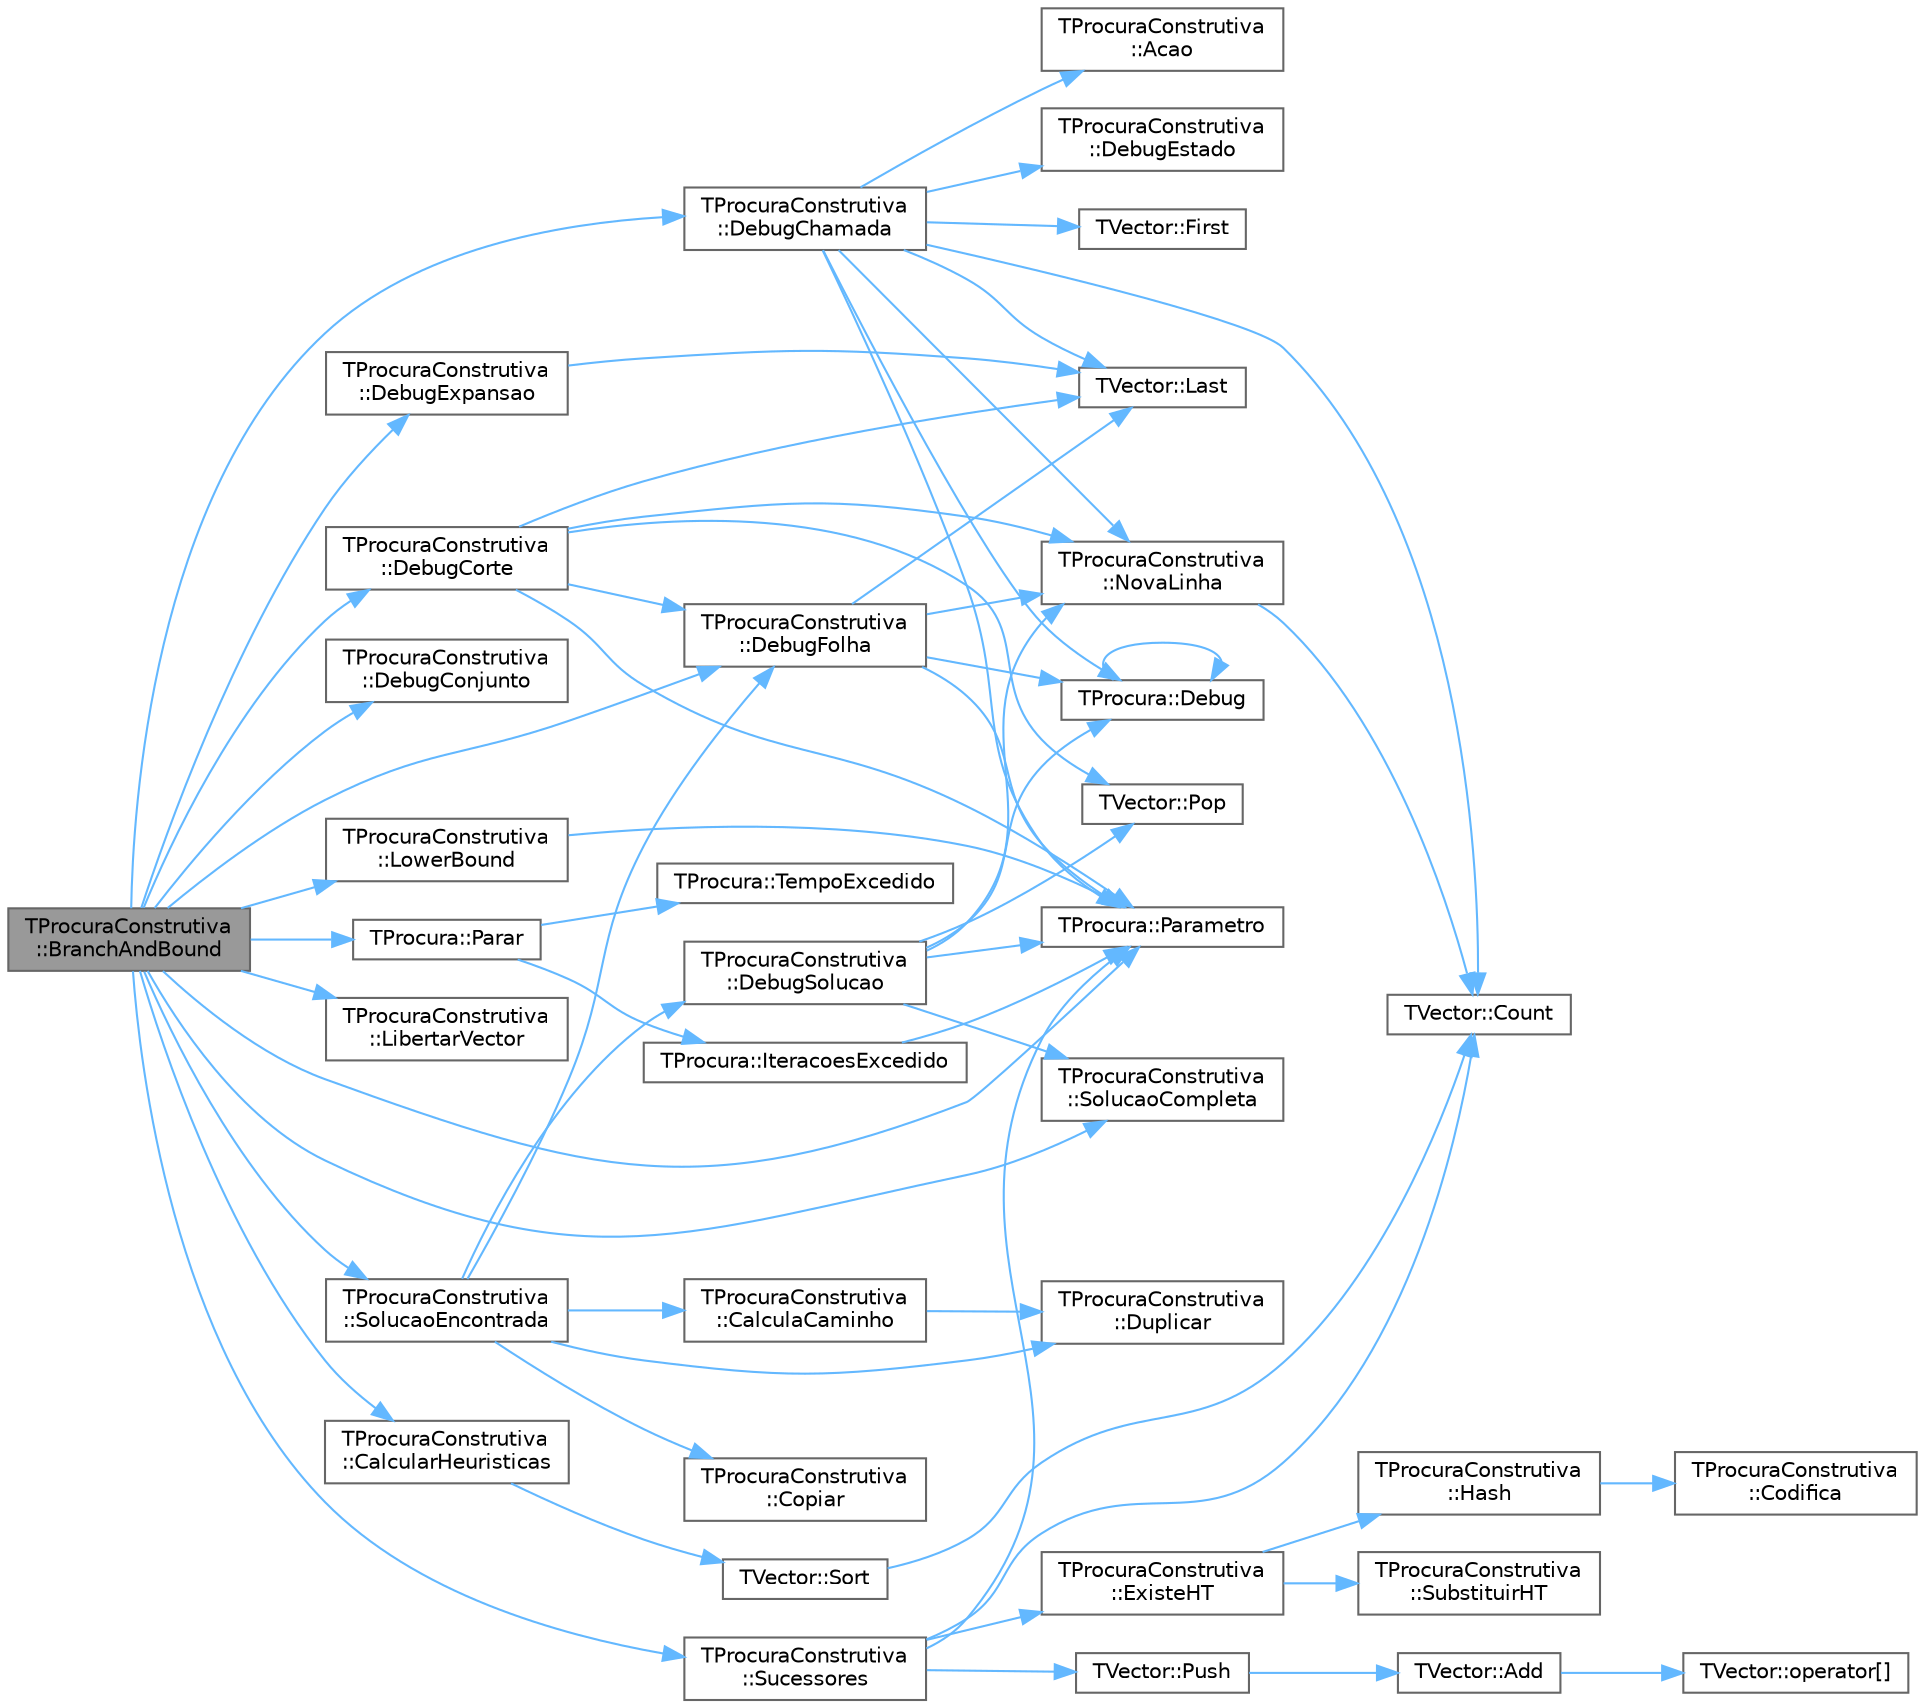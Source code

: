 digraph "TProcuraConstrutiva::BranchAndBound"
{
 // LATEX_PDF_SIZE
  bgcolor="transparent";
  edge [fontname=Helvetica,fontsize=10,labelfontname=Helvetica,labelfontsize=10];
  node [fontname=Helvetica,fontsize=10,shape=box,height=0.2,width=0.4];
  rankdir="LR";
  Node1 [id="Node000001",label="TProcuraConstrutiva\l::BranchAndBound",height=0.2,width=0.4,color="gray40", fillcolor="grey60", style="filled", fontcolor="black",tooltip="Executa o algoritmo Branch-and-Bound, um algoritmo informado."];
  Node1 -> Node2 [id="edge1_Node000001_Node000002",color="steelblue1",style="solid",tooltip=" "];
  Node2 [id="Node000002",label="TProcuraConstrutiva\l::CalcularHeuristicas",height=0.2,width=0.4,color="grey40", fillcolor="white", style="filled",URL="$classTProcuraConstrutiva.html#a640e74c9b6cd340761db671438ad679e",tooltip=" "];
  Node2 -> Node3 [id="edge2_Node000002_Node000003",color="steelblue1",style="solid",tooltip=" "];
  Node3 [id="Node000003",label="TVector::Sort",height=0.2,width=0.4,color="grey40", fillcolor="white", style="filled",URL="$classTVector.html#a6006a477a6794ac80c97cc35c8925699",tooltip="Ordena todo o vetor, opcionalmente devolvendo índices ordenados."];
  Node3 -> Node4 [id="edge3_Node000003_Node000004",color="steelblue1",style="solid",tooltip=" "];
  Node4 [id="Node000004",label="TVector::Count",height=0.2,width=0.4,color="grey40", fillcolor="white", style="filled",URL="$classTVector.html#ac3c744d84543ca6e32859eb7dfccfeef",tooltip=" "];
  Node1 -> Node5 [id="edge4_Node000001_Node000005",color="steelblue1",style="solid",tooltip=" "];
  Node5 [id="Node000005",label="TProcuraConstrutiva\l::DebugChamada",height=0.2,width=0.4,color="grey40", fillcolor="white", style="filled",URL="$classTProcuraConstrutiva.html#a50d5d518140c559770c9c02b90e88dfe",tooltip=" "];
  Node5 -> Node6 [id="edge5_Node000005_Node000006",color="steelblue1",style="solid",tooltip=" "];
  Node6 [id="Node000006",label="TProcuraConstrutiva\l::Acao",height=0.2,width=0.4,color="grey40", fillcolor="white", style="filled",URL="$group__RedefinicaoSugerida.html#gacbc6e34f3a403d26d806f37b5cd739f6",tooltip="Retorna a ação (movimento, passo, jogada, lance, etc.) que gerou o sucessor."];
  Node5 -> Node4 [id="edge6_Node000005_Node000004",color="steelblue1",style="solid",tooltip=" "];
  Node5 -> Node7 [id="edge7_Node000005_Node000007",color="steelblue1",style="solid",tooltip=" "];
  Node7 [id="Node000007",label="TProcura::Debug",height=0.2,width=0.4,color="grey40", fillcolor="white", style="filled",URL="$classTProcura.html#a0c5676c1b54ab6bdc1045b98aeafe456",tooltip="Mostra o estado no ecrã, para debug."];
  Node7 -> Node7 [id="edge8_Node000007_Node000007",color="steelblue1",style="solid",tooltip=" "];
  Node5 -> Node8 [id="edge9_Node000005_Node000008",color="steelblue1",style="solid",tooltip=" "];
  Node8 [id="Node000008",label="TProcuraConstrutiva\l::DebugEstado",height=0.2,width=0.4,color="grey40", fillcolor="white", style="filled",URL="$classTProcuraConstrutiva.html#a087454e58b5b8a30b2825ce44b007ae4",tooltip=" "];
  Node5 -> Node9 [id="edge10_Node000005_Node000009",color="steelblue1",style="solid",tooltip=" "];
  Node9 [id="Node000009",label="TVector::First",height=0.2,width=0.4,color="grey40", fillcolor="white", style="filled",URL="$classTVector.html#a05f29646493d42f3c77081b6031d70e5",tooltip=" "];
  Node5 -> Node10 [id="edge11_Node000005_Node000010",color="steelblue1",style="solid",tooltip=" "];
  Node10 [id="Node000010",label="TVector::Last",height=0.2,width=0.4,color="grey40", fillcolor="white", style="filled",URL="$classTVector.html#aa304d639c79ef2842f9951846c6292e3",tooltip=" "];
  Node5 -> Node11 [id="edge12_Node000005_Node000011",color="steelblue1",style="solid",tooltip=" "];
  Node11 [id="Node000011",label="TProcuraConstrutiva\l::NovaLinha",height=0.2,width=0.4,color="grey40", fillcolor="white", style="filled",URL="$classTProcuraConstrutiva.html#a7426b2abb333f77ef5d00ae46d5f2d32",tooltip=" "];
  Node11 -> Node4 [id="edge13_Node000011_Node000004",color="steelblue1",style="solid",tooltip=" "];
  Node5 -> Node12 [id="edge14_Node000005_Node000012",color="steelblue1",style="solid",tooltip=" "];
  Node12 [id="Node000012",label="TProcura::Parametro",height=0.2,width=0.4,color="grey40", fillcolor="white", style="filled",URL="$classTProcura.html#a0e9e692f29af8a5d5279a8647c800437",tooltip=" "];
  Node1 -> Node13 [id="edge15_Node000001_Node000013",color="steelblue1",style="solid",tooltip=" "];
  Node13 [id="Node000013",label="TProcuraConstrutiva\l::DebugConjunto",height=0.2,width=0.4,color="grey40", fillcolor="white", style="filled",URL="$classTProcuraConstrutiva.html#a2009fcf3fa13c00d5ef8c928ac850aaa",tooltip=" "];
  Node1 -> Node14 [id="edge16_Node000001_Node000014",color="steelblue1",style="solid",tooltip=" "];
  Node14 [id="Node000014",label="TProcuraConstrutiva\l::DebugCorte",height=0.2,width=0.4,color="grey40", fillcolor="white", style="filled",URL="$classTProcuraConstrutiva.html#a042ab47715ba45d53a86413415ea95fd",tooltip=" "];
  Node14 -> Node15 [id="edge17_Node000014_Node000015",color="steelblue1",style="solid",tooltip=" "];
  Node15 [id="Node000015",label="TProcuraConstrutiva\l::DebugFolha",height=0.2,width=0.4,color="grey40", fillcolor="white", style="filled",URL="$classTProcuraConstrutiva.html#a2916a3eba76527ca857dfddd67429dfd",tooltip=" "];
  Node15 -> Node7 [id="edge18_Node000015_Node000007",color="steelblue1",style="solid",tooltip=" "];
  Node15 -> Node10 [id="edge19_Node000015_Node000010",color="steelblue1",style="solid",tooltip=" "];
  Node15 -> Node11 [id="edge20_Node000015_Node000011",color="steelblue1",style="solid",tooltip=" "];
  Node15 -> Node12 [id="edge21_Node000015_Node000012",color="steelblue1",style="solid",tooltip=" "];
  Node14 -> Node10 [id="edge22_Node000014_Node000010",color="steelblue1",style="solid",tooltip=" "];
  Node14 -> Node11 [id="edge23_Node000014_Node000011",color="steelblue1",style="solid",tooltip=" "];
  Node14 -> Node12 [id="edge24_Node000014_Node000012",color="steelblue1",style="solid",tooltip=" "];
  Node14 -> Node16 [id="edge25_Node000014_Node000016",color="steelblue1",style="solid",tooltip=" "];
  Node16 [id="Node000016",label="TVector::Pop",height=0.2,width=0.4,color="grey40", fillcolor="white", style="filled",URL="$classTVector.html#a3249913626d54e46b07e168ce1f05d87",tooltip=" "];
  Node1 -> Node17 [id="edge26_Node000001_Node000017",color="steelblue1",style="solid",tooltip=" "];
  Node17 [id="Node000017",label="TProcuraConstrutiva\l::DebugExpansao",height=0.2,width=0.4,color="grey40", fillcolor="white", style="filled",URL="$classTProcuraConstrutiva.html#aca28af2f2cc4d31b83f5f2b83c246f96",tooltip=" "];
  Node17 -> Node10 [id="edge27_Node000017_Node000010",color="steelblue1",style="solid",tooltip=" "];
  Node1 -> Node15 [id="edge28_Node000001_Node000015",color="steelblue1",style="solid",tooltip=" "];
  Node1 -> Node18 [id="edge29_Node000001_Node000018",color="steelblue1",style="solid",tooltip=" "];
  Node18 [id="Node000018",label="TProcuraConstrutiva\l::LibertarVector",height=0.2,width=0.4,color="grey40", fillcolor="white", style="filled",URL="$classTProcuraConstrutiva.html#a976f17b2b53ce9ffc7d1795d291262df",tooltip=" "];
  Node1 -> Node19 [id="edge30_Node000001_Node000019",color="steelblue1",style="solid",tooltip=" "];
  Node19 [id="Node000019",label="TProcuraConstrutiva\l::LowerBound",height=0.2,width=0.4,color="grey40", fillcolor="white", style="filled",URL="$classTProcuraConstrutiva.html#a5f021041a7dfe1b68890d9e5f5f0e6f4",tooltip=" "];
  Node19 -> Node12 [id="edge31_Node000019_Node000012",color="steelblue1",style="solid",tooltip=" "];
  Node1 -> Node12 [id="edge32_Node000001_Node000012",color="steelblue1",style="solid",tooltip=" "];
  Node1 -> Node20 [id="edge33_Node000001_Node000020",color="steelblue1",style="solid",tooltip=" "];
  Node20 [id="Node000020",label="TProcura::Parar",height=0.2,width=0.4,color="grey40", fillcolor="white", style="filled",URL="$classTProcura.html#a7952e187e1b0ae0ca52edab157223179",tooltip="Verifica se a procura deve ser interrompida."];
  Node20 -> Node21 [id="edge34_Node000020_Node000021",color="steelblue1",style="solid",tooltip=" "];
  Node21 [id="Node000021",label="TProcura::IteracoesExcedido",height=0.2,width=0.4,color="grey40", fillcolor="white", style="filled",URL="$classTProcura.html#a73463e33b889e6053ee32220e0514a2c",tooltip=" "];
  Node21 -> Node12 [id="edge35_Node000021_Node000012",color="steelblue1",style="solid",tooltip=" "];
  Node20 -> Node22 [id="edge36_Node000020_Node000022",color="steelblue1",style="solid",tooltip=" "];
  Node22 [id="Node000022",label="TProcura::TempoExcedido",height=0.2,width=0.4,color="grey40", fillcolor="white", style="filled",URL="$classTProcura.html#afa3015ac104b603930d3f60a34c09fff",tooltip=" "];
  Node1 -> Node23 [id="edge37_Node000001_Node000023",color="steelblue1",style="solid",tooltip=" "];
  Node23 [id="Node000023",label="TProcuraConstrutiva\l::SolucaoCompleta",height=0.2,width=0.4,color="grey40", fillcolor="white", style="filled",URL="$group__RedefinicaoMandatoria.html#ga1f3e2b667881c3e910ba372467645304",tooltip="Verifica se o estado actual é objectivo (é uma solução completa)"];
  Node1 -> Node24 [id="edge38_Node000001_Node000024",color="steelblue1",style="solid",tooltip=" "];
  Node24 [id="Node000024",label="TProcuraConstrutiva\l::SolucaoEncontrada",height=0.2,width=0.4,color="grey40", fillcolor="white", style="filled",URL="$classTProcuraConstrutiva.html#a2f648df694a20e7fcb688c9979f763fd",tooltip=" "];
  Node24 -> Node25 [id="edge39_Node000024_Node000025",color="steelblue1",style="solid",tooltip=" "];
  Node25 [id="Node000025",label="TProcuraConstrutiva\l::CalculaCaminho",height=0.2,width=0.4,color="grey40", fillcolor="white", style="filled",URL="$classTProcuraConstrutiva.html#ab3d3ef92421595428a27deef2c3bb668",tooltip=" "];
  Node25 -> Node26 [id="edge40_Node000025_Node000026",color="steelblue1",style="solid",tooltip=" "];
  Node26 [id="Node000026",label="TProcuraConstrutiva\l::Duplicar",height=0.2,width=0.4,color="grey40", fillcolor="white", style="filled",URL="$group__RedefinicaoMandatoria.html#gaf7c2483f38d11825c220b7a8d538a623",tooltip="Cria um objecto que é uma cópia deste."];
  Node24 -> Node27 [id="edge41_Node000024_Node000027",color="steelblue1",style="solid",tooltip=" "];
  Node27 [id="Node000027",label="TProcuraConstrutiva\l::Copiar",height=0.2,width=0.4,color="grey40", fillcolor="white", style="filled",URL="$group__RedefinicaoMandatoria.html#ga92eb7af76e68a20fe542afb459e7d642",tooltip="Fica com uma cópia do objecto."];
  Node24 -> Node15 [id="edge42_Node000024_Node000015",color="steelblue1",style="solid",tooltip=" "];
  Node24 -> Node28 [id="edge43_Node000024_Node000028",color="steelblue1",style="solid",tooltip=" "];
  Node28 [id="Node000028",label="TProcuraConstrutiva\l::DebugSolucao",height=0.2,width=0.4,color="grey40", fillcolor="white", style="filled",URL="$classTProcuraConstrutiva.html#a3cb063790a46d8fac87044c7c68c53b3",tooltip=" "];
  Node28 -> Node7 [id="edge44_Node000028_Node000007",color="steelblue1",style="solid",tooltip=" "];
  Node28 -> Node11 [id="edge45_Node000028_Node000011",color="steelblue1",style="solid",tooltip=" "];
  Node28 -> Node12 [id="edge46_Node000028_Node000012",color="steelblue1",style="solid",tooltip=" "];
  Node28 -> Node16 [id="edge47_Node000028_Node000016",color="steelblue1",style="solid",tooltip=" "];
  Node28 -> Node23 [id="edge48_Node000028_Node000023",color="steelblue1",style="solid",tooltip=" "];
  Node24 -> Node26 [id="edge49_Node000024_Node000026",color="steelblue1",style="solid",tooltip=" "];
  Node1 -> Node29 [id="edge50_Node000001_Node000029",color="steelblue1",style="solid",tooltip=" "];
  Node29 [id="Node000029",label="TProcuraConstrutiva\l::Sucessores",height=0.2,width=0.4,color="grey40", fillcolor="white", style="filled",URL="$group__RedefinicaoMandatoria.html#ga0a13570d2f5a21296e3c10c2780e170c",tooltip="Coloca em sucessores a lista de estados sucessores."];
  Node29 -> Node4 [id="edge51_Node000029_Node000004",color="steelblue1",style="solid",tooltip=" "];
  Node29 -> Node30 [id="edge52_Node000029_Node000030",color="steelblue1",style="solid",tooltip=" "];
  Node30 [id="Node000030",label="TProcuraConstrutiva\l::ExisteHT",height=0.2,width=0.4,color="grey40", fillcolor="white", style="filled",URL="$classTProcuraConstrutiva.html#ad7857beab462b4b09a37e70cc9c787ac",tooltip=" "];
  Node30 -> Node31 [id="edge53_Node000030_Node000031",color="steelblue1",style="solid",tooltip=" "];
  Node31 [id="Node000031",label="TProcuraConstrutiva\l::Hash",height=0.2,width=0.4,color="grey40", fillcolor="white", style="filled",URL="$classTProcuraConstrutiva.html#a70375188a6ee7775bc842a3e64f8e35c",tooltip=" "];
  Node31 -> Node32 [id="edge54_Node000031_Node000032",color="steelblue1",style="solid",tooltip=" "];
  Node32 [id="Node000032",label="TProcuraConstrutiva\l::Codifica",height=0.2,width=0.4,color="grey40", fillcolor="white", style="filled",URL="$group__RedefinicaoSugerida.html#ga5ff46e85c8f1394c2502f17025284c11",tooltip="Codifica o estado para um vetor de inteiros de 64 bits."];
  Node30 -> Node33 [id="edge55_Node000030_Node000033",color="steelblue1",style="solid",tooltip=" "];
  Node33 [id="Node000033",label="TProcuraConstrutiva\l::SubstituirHT",height=0.2,width=0.4,color="grey40", fillcolor="white", style="filled",URL="$classTProcuraConstrutiva.html#a99b7a74f16f5a1b63b12bf629b902057",tooltip=" "];
  Node29 -> Node12 [id="edge56_Node000029_Node000012",color="steelblue1",style="solid",tooltip=" "];
  Node29 -> Node34 [id="edge57_Node000029_Node000034",color="steelblue1",style="solid",tooltip=" "];
  Node34 [id="Node000034",label="TVector::Push",height=0.2,width=0.4,color="grey40", fillcolor="white", style="filled",URL="$classTVector.html#afd25458f77157e6e8aa4ba0e6be3fb64",tooltip=" "];
  Node34 -> Node35 [id="edge58_Node000034_Node000035",color="steelblue1",style="solid",tooltip=" "];
  Node35 [id="Node000035",label="TVector::Add",height=0.2,width=0.4,color="grey40", fillcolor="white", style="filled",URL="$classTVector.html#aa28afdd47b27c5e004fc75b86d6f66a6",tooltip=" "];
  Node35 -> Node36 [id="edge59_Node000035_Node000036",color="steelblue1",style="solid",tooltip=" "];
  Node36 [id="Node000036",label="TVector::operator[]",height=0.2,width=0.4,color="grey40", fillcolor="white", style="filled",URL="$classTVector.html#a372a42fd7c4a94fee43db36d6a339b33",tooltip="Acesso por índice com auto-expansão."];
}
